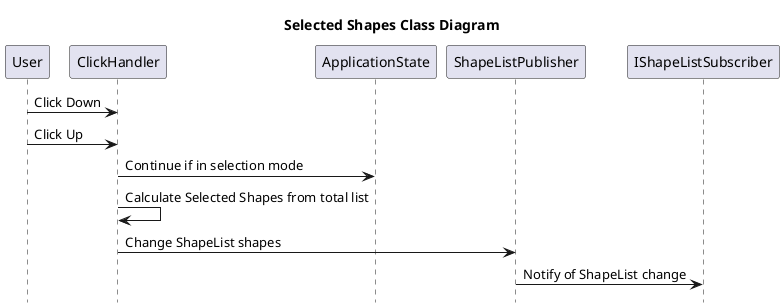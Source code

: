@startuml Shape List Observer sequence diagram
title Selected Shapes Class Diagram
hide footbox

User -> ClickHandler : Click Down
User -> ClickHandler : Click Up
ClickHandler -> ApplicationState : Continue if in selection mode
ClickHandler -> ClickHandler: Calculate Selected Shapes from total list
ClickHandler -> ShapeListPublisher: Change ShapeList shapes 
ShapeListPublisher -> IShapeListSubscriber: Notify of ShapeList change

@enduml
